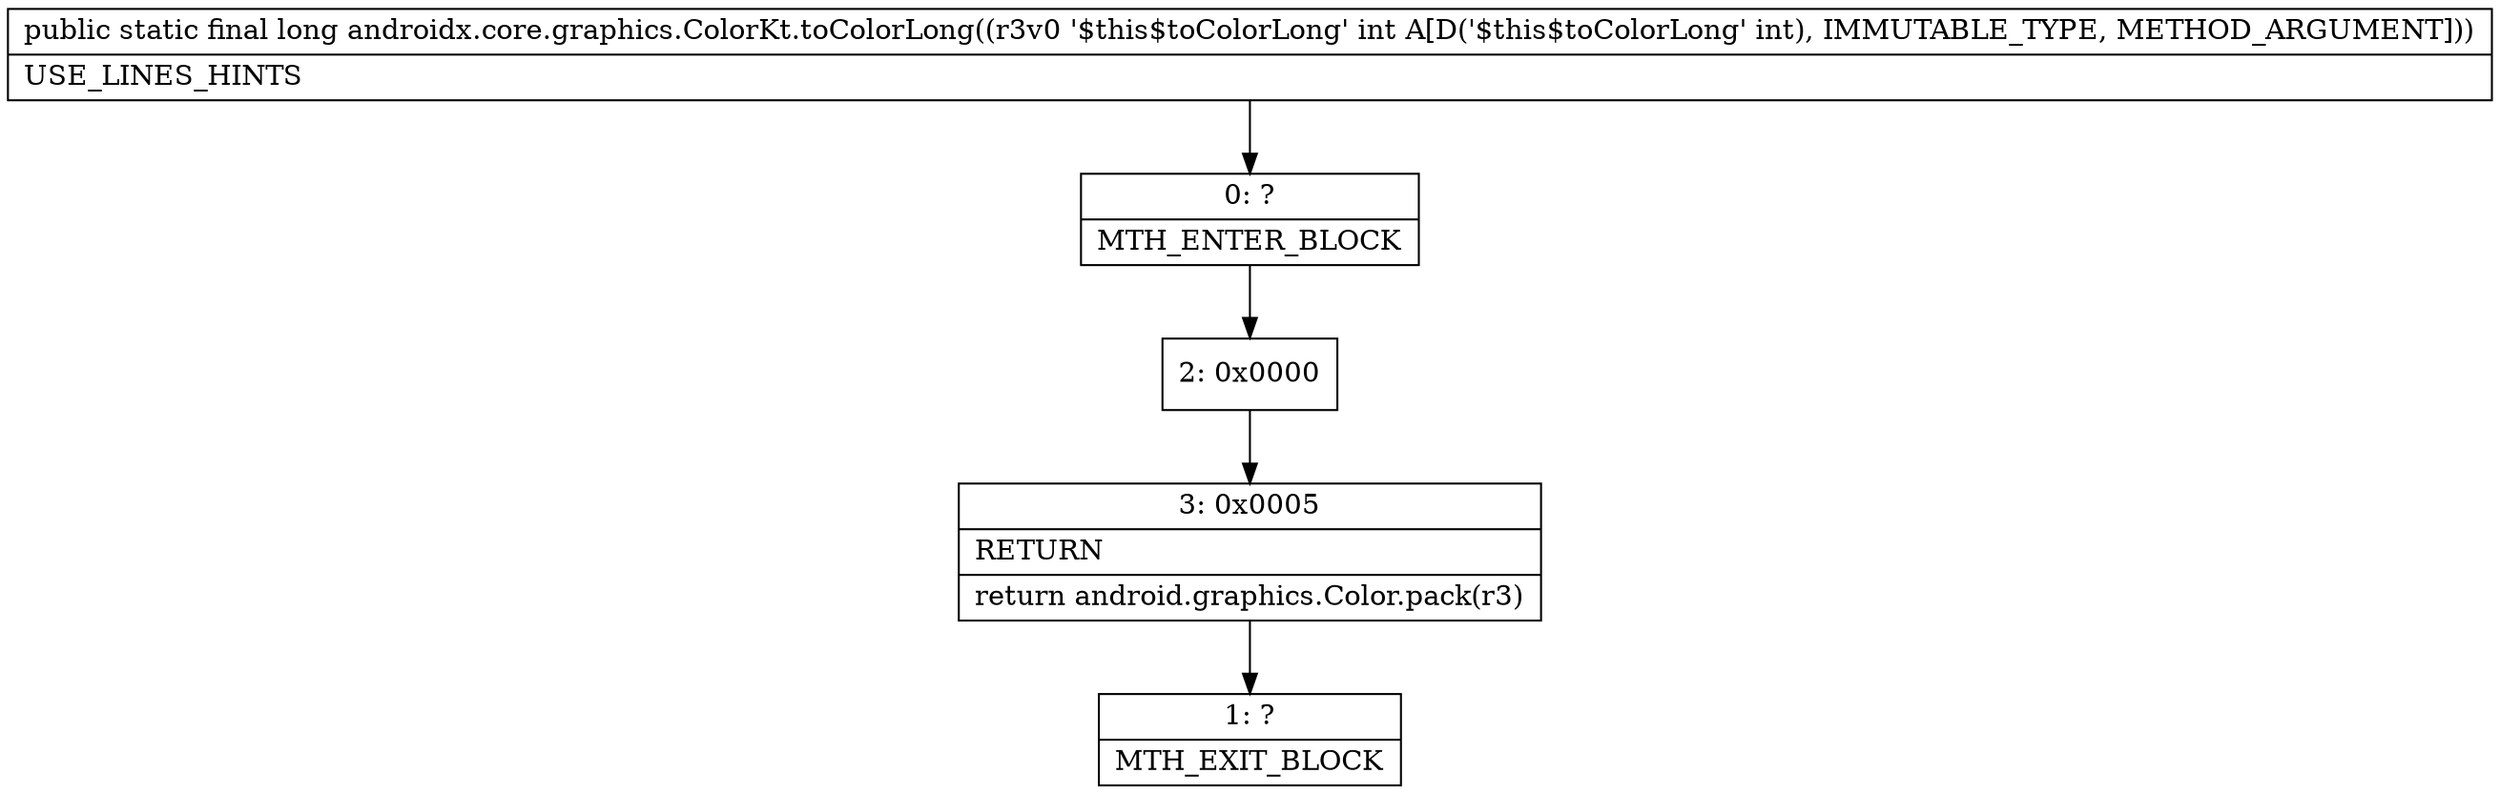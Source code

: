 digraph "CFG forandroidx.core.graphics.ColorKt.toColorLong(I)J" {
Node_0 [shape=record,label="{0\:\ ?|MTH_ENTER_BLOCK\l}"];
Node_2 [shape=record,label="{2\:\ 0x0000}"];
Node_3 [shape=record,label="{3\:\ 0x0005|RETURN\l|return android.graphics.Color.pack(r3)\l}"];
Node_1 [shape=record,label="{1\:\ ?|MTH_EXIT_BLOCK\l}"];
MethodNode[shape=record,label="{public static final long androidx.core.graphics.ColorKt.toColorLong((r3v0 '$this$toColorLong' int A[D('$this$toColorLong' int), IMMUTABLE_TYPE, METHOD_ARGUMENT]))  | USE_LINES_HINTS\l}"];
MethodNode -> Node_0;Node_0 -> Node_2;
Node_2 -> Node_3;
Node_3 -> Node_1;
}

